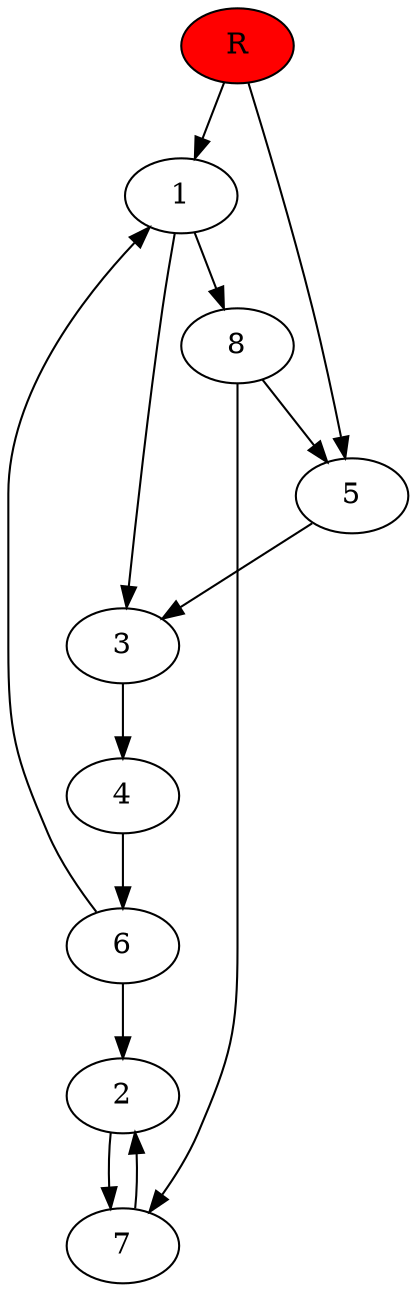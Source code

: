 digraph prb15736 {
	1
	2
	3
	4
	5
	6
	7
	8
	R [fillcolor="#ff0000" style=filled]
	1 -> 3
	1 -> 8
	2 -> 7
	3 -> 4
	4 -> 6
	5 -> 3
	6 -> 1
	6 -> 2
	7 -> 2
	8 -> 5
	8 -> 7
	R -> 1
	R -> 5
}
